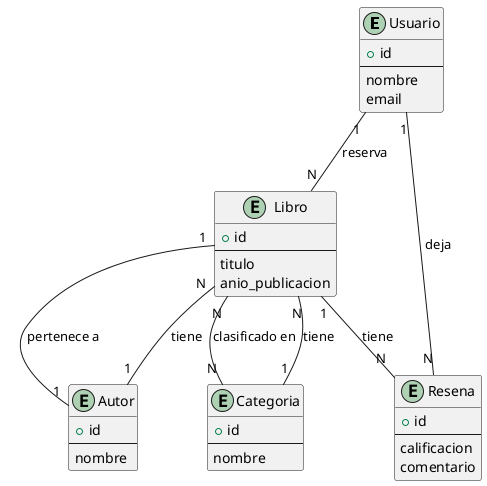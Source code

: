 
@startuml

entity Usuario {
    + id
    --
    nombre
    email
}

entity Libro {
    + id
    --
    titulo
    anio_publicacion
}

entity Resena {
    + id
    --
    calificacion
    comentario
}

entity Autor {
    + id
    --
    nombre
}

entity Categoria {
    + id
    --
    nombre
}

Usuario "1" -- "N" Libro : reserva
Usuario "1" -- "N" Resena : deja
Libro "1" -- "1" Autor : pertenece a
Libro "1" -- "N" Resena : tiene
Libro "N" -- "N" Categoria : clasificado en
Autor "1" -- "N" Libro : tiene
Categoria "1" -- "N" Libro : tiene

@enduml